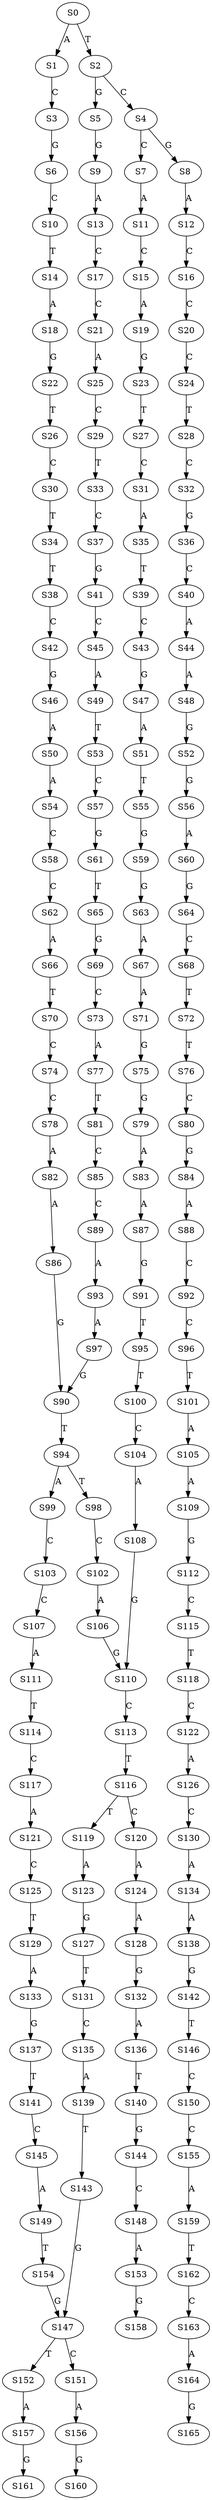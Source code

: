 strict digraph  {
	S0 -> S1 [ label = A ];
	S0 -> S2 [ label = T ];
	S1 -> S3 [ label = C ];
	S2 -> S4 [ label = C ];
	S2 -> S5 [ label = G ];
	S3 -> S6 [ label = G ];
	S4 -> S7 [ label = C ];
	S4 -> S8 [ label = G ];
	S5 -> S9 [ label = G ];
	S6 -> S10 [ label = C ];
	S7 -> S11 [ label = A ];
	S8 -> S12 [ label = A ];
	S9 -> S13 [ label = A ];
	S10 -> S14 [ label = T ];
	S11 -> S15 [ label = C ];
	S12 -> S16 [ label = C ];
	S13 -> S17 [ label = C ];
	S14 -> S18 [ label = A ];
	S15 -> S19 [ label = A ];
	S16 -> S20 [ label = C ];
	S17 -> S21 [ label = C ];
	S18 -> S22 [ label = G ];
	S19 -> S23 [ label = G ];
	S20 -> S24 [ label = C ];
	S21 -> S25 [ label = A ];
	S22 -> S26 [ label = T ];
	S23 -> S27 [ label = T ];
	S24 -> S28 [ label = T ];
	S25 -> S29 [ label = C ];
	S26 -> S30 [ label = C ];
	S27 -> S31 [ label = C ];
	S28 -> S32 [ label = C ];
	S29 -> S33 [ label = T ];
	S30 -> S34 [ label = T ];
	S31 -> S35 [ label = A ];
	S32 -> S36 [ label = G ];
	S33 -> S37 [ label = C ];
	S34 -> S38 [ label = T ];
	S35 -> S39 [ label = T ];
	S36 -> S40 [ label = C ];
	S37 -> S41 [ label = G ];
	S38 -> S42 [ label = C ];
	S39 -> S43 [ label = C ];
	S40 -> S44 [ label = A ];
	S41 -> S45 [ label = C ];
	S42 -> S46 [ label = G ];
	S43 -> S47 [ label = G ];
	S44 -> S48 [ label = A ];
	S45 -> S49 [ label = A ];
	S46 -> S50 [ label = A ];
	S47 -> S51 [ label = A ];
	S48 -> S52 [ label = G ];
	S49 -> S53 [ label = T ];
	S50 -> S54 [ label = A ];
	S51 -> S55 [ label = T ];
	S52 -> S56 [ label = G ];
	S53 -> S57 [ label = C ];
	S54 -> S58 [ label = C ];
	S55 -> S59 [ label = G ];
	S56 -> S60 [ label = A ];
	S57 -> S61 [ label = G ];
	S58 -> S62 [ label = C ];
	S59 -> S63 [ label = G ];
	S60 -> S64 [ label = G ];
	S61 -> S65 [ label = T ];
	S62 -> S66 [ label = A ];
	S63 -> S67 [ label = A ];
	S64 -> S68 [ label = C ];
	S65 -> S69 [ label = G ];
	S66 -> S70 [ label = T ];
	S67 -> S71 [ label = A ];
	S68 -> S72 [ label = T ];
	S69 -> S73 [ label = C ];
	S70 -> S74 [ label = C ];
	S71 -> S75 [ label = G ];
	S72 -> S76 [ label = T ];
	S73 -> S77 [ label = A ];
	S74 -> S78 [ label = C ];
	S75 -> S79 [ label = G ];
	S76 -> S80 [ label = C ];
	S77 -> S81 [ label = T ];
	S78 -> S82 [ label = A ];
	S79 -> S83 [ label = A ];
	S80 -> S84 [ label = G ];
	S81 -> S85 [ label = C ];
	S82 -> S86 [ label = A ];
	S83 -> S87 [ label = A ];
	S84 -> S88 [ label = A ];
	S85 -> S89 [ label = C ];
	S86 -> S90 [ label = G ];
	S87 -> S91 [ label = G ];
	S88 -> S92 [ label = C ];
	S89 -> S93 [ label = A ];
	S90 -> S94 [ label = T ];
	S91 -> S95 [ label = T ];
	S92 -> S96 [ label = C ];
	S93 -> S97 [ label = A ];
	S94 -> S98 [ label = T ];
	S94 -> S99 [ label = A ];
	S95 -> S100 [ label = T ];
	S96 -> S101 [ label = T ];
	S97 -> S90 [ label = G ];
	S98 -> S102 [ label = C ];
	S99 -> S103 [ label = C ];
	S100 -> S104 [ label = C ];
	S101 -> S105 [ label = A ];
	S102 -> S106 [ label = A ];
	S103 -> S107 [ label = C ];
	S104 -> S108 [ label = A ];
	S105 -> S109 [ label = A ];
	S106 -> S110 [ label = G ];
	S107 -> S111 [ label = A ];
	S108 -> S110 [ label = G ];
	S109 -> S112 [ label = G ];
	S110 -> S113 [ label = C ];
	S111 -> S114 [ label = T ];
	S112 -> S115 [ label = C ];
	S113 -> S116 [ label = T ];
	S114 -> S117 [ label = C ];
	S115 -> S118 [ label = T ];
	S116 -> S119 [ label = T ];
	S116 -> S120 [ label = C ];
	S117 -> S121 [ label = A ];
	S118 -> S122 [ label = C ];
	S119 -> S123 [ label = A ];
	S120 -> S124 [ label = A ];
	S121 -> S125 [ label = C ];
	S122 -> S126 [ label = A ];
	S123 -> S127 [ label = G ];
	S124 -> S128 [ label = A ];
	S125 -> S129 [ label = T ];
	S126 -> S130 [ label = C ];
	S127 -> S131 [ label = T ];
	S128 -> S132 [ label = G ];
	S129 -> S133 [ label = A ];
	S130 -> S134 [ label = A ];
	S131 -> S135 [ label = C ];
	S132 -> S136 [ label = A ];
	S133 -> S137 [ label = G ];
	S134 -> S138 [ label = A ];
	S135 -> S139 [ label = A ];
	S136 -> S140 [ label = T ];
	S137 -> S141 [ label = T ];
	S138 -> S142 [ label = G ];
	S139 -> S143 [ label = T ];
	S140 -> S144 [ label = G ];
	S141 -> S145 [ label = C ];
	S142 -> S146 [ label = T ];
	S143 -> S147 [ label = G ];
	S144 -> S148 [ label = C ];
	S145 -> S149 [ label = A ];
	S146 -> S150 [ label = C ];
	S147 -> S151 [ label = C ];
	S147 -> S152 [ label = T ];
	S148 -> S153 [ label = A ];
	S149 -> S154 [ label = T ];
	S150 -> S155 [ label = C ];
	S151 -> S156 [ label = A ];
	S152 -> S157 [ label = A ];
	S153 -> S158 [ label = G ];
	S154 -> S147 [ label = G ];
	S155 -> S159 [ label = A ];
	S156 -> S160 [ label = G ];
	S157 -> S161 [ label = G ];
	S159 -> S162 [ label = T ];
	S162 -> S163 [ label = C ];
	S163 -> S164 [ label = A ];
	S164 -> S165 [ label = G ];
}
